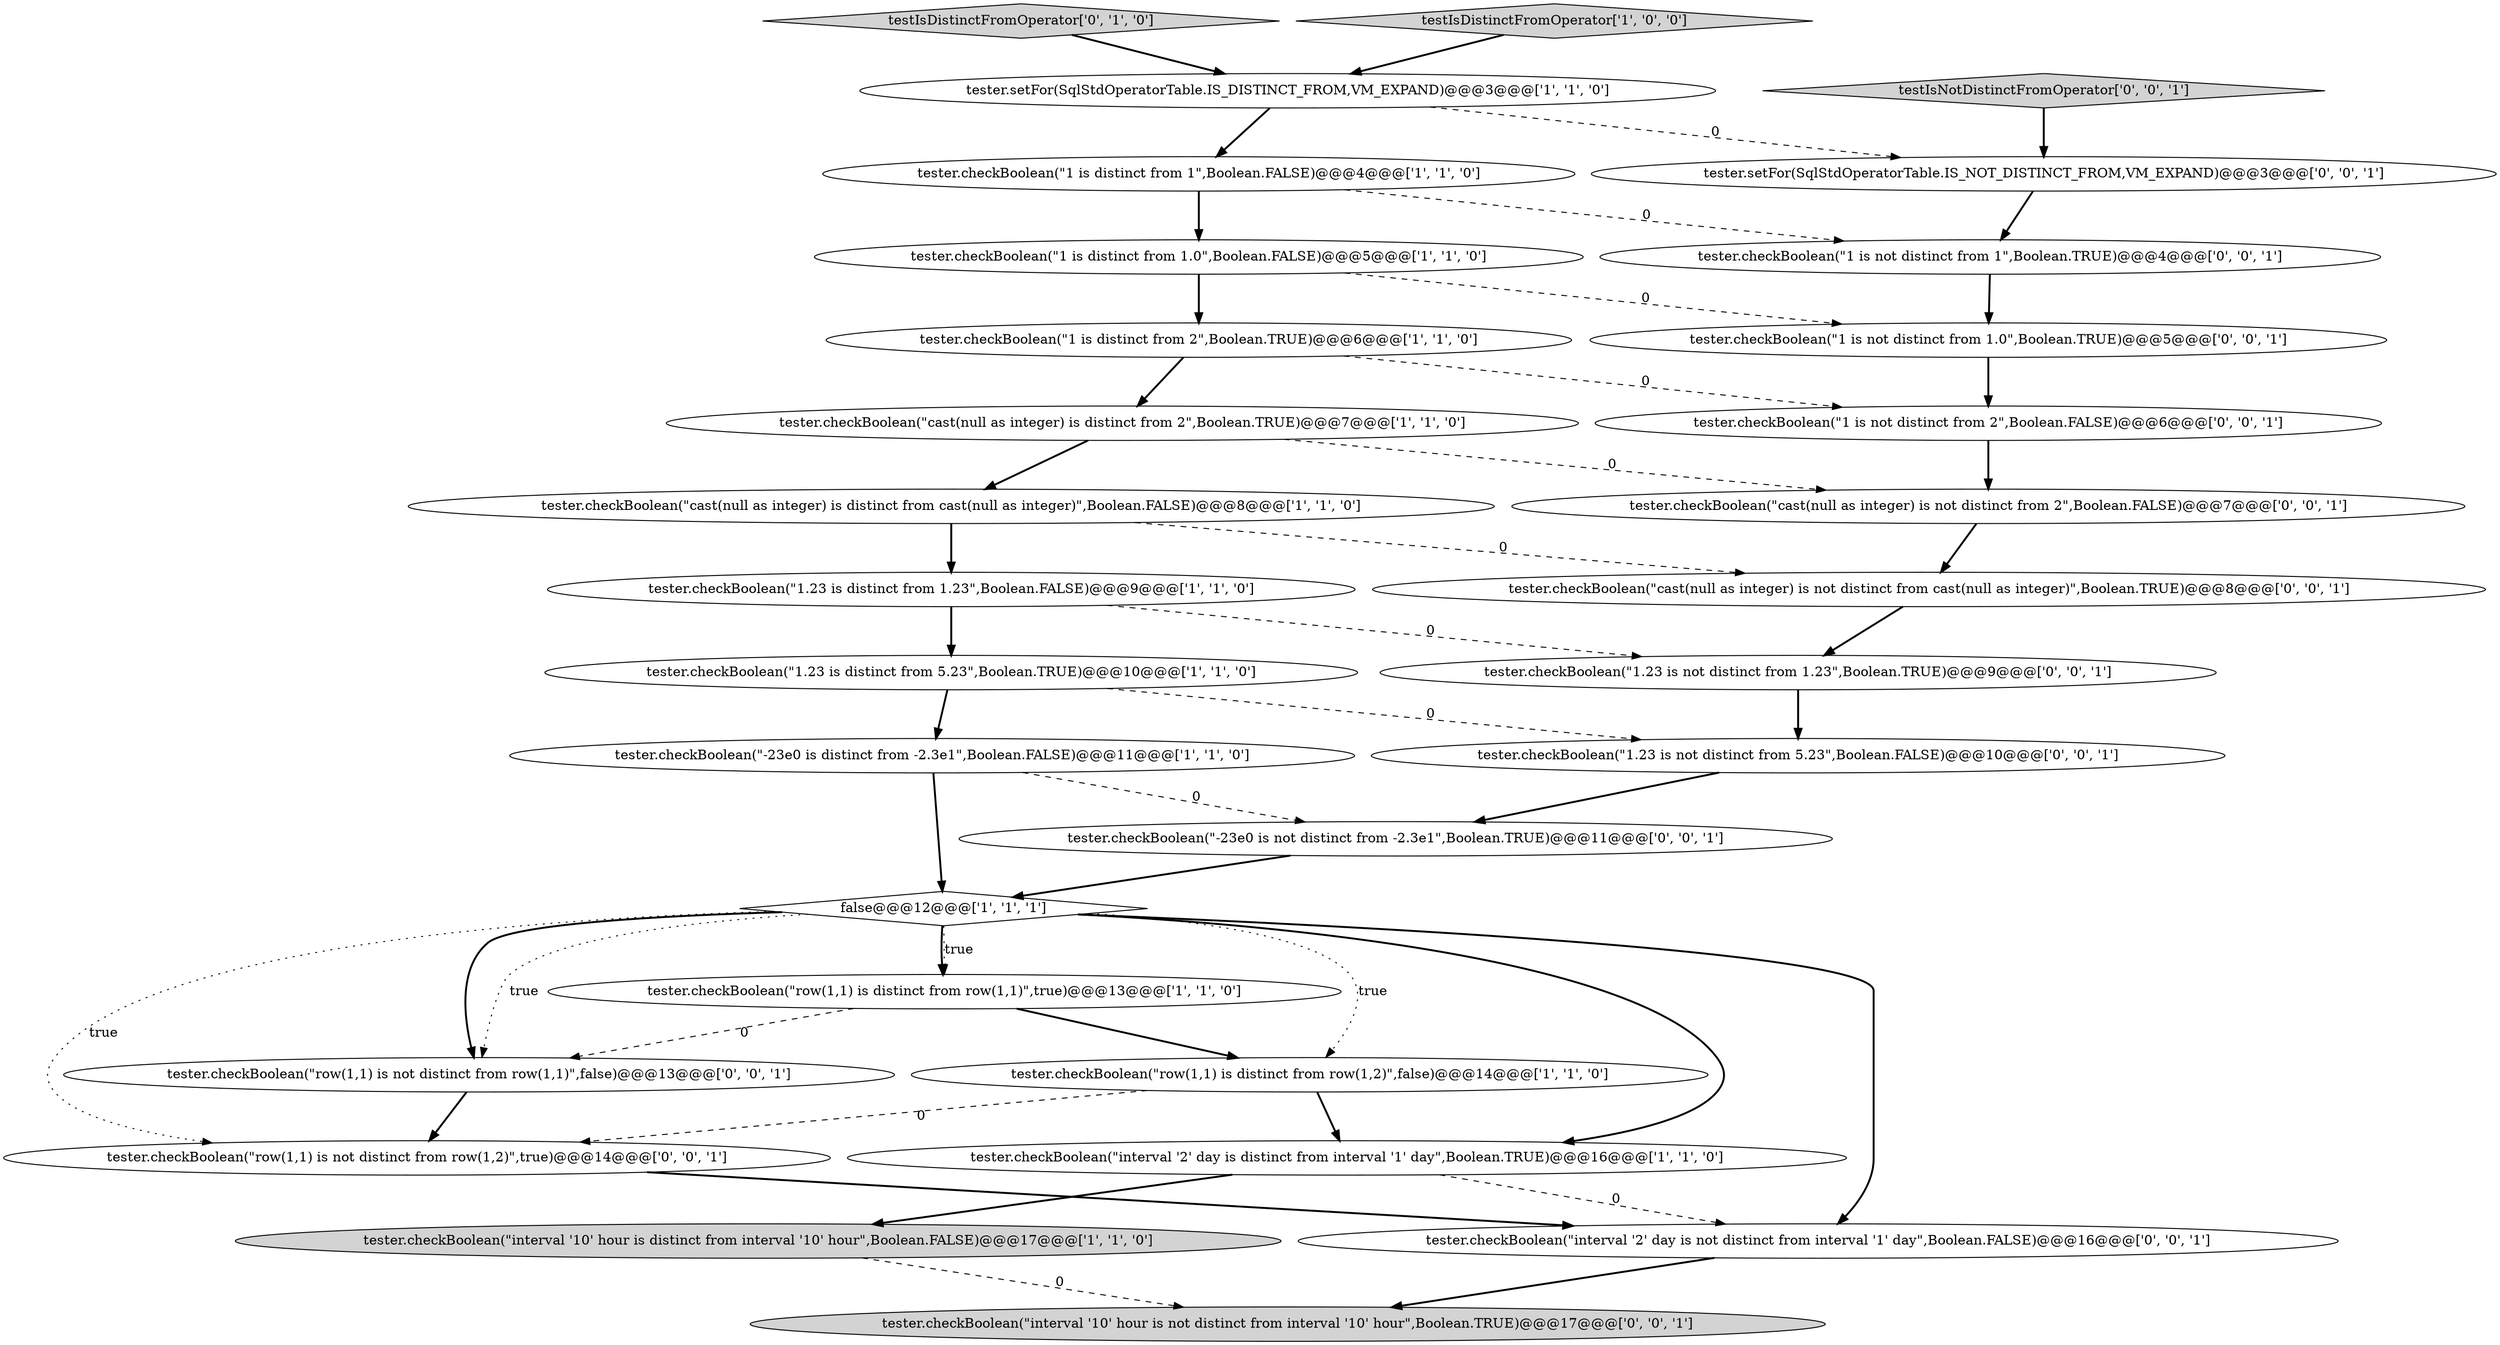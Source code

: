 digraph {
2 [style = filled, label = "tester.checkBoolean(\"interval '2' day is distinct from interval '1' day\",Boolean.TRUE)@@@16@@@['1', '1', '0']", fillcolor = white, shape = ellipse image = "AAA0AAABBB1BBB"];
25 [style = filled, label = "tester.checkBoolean(\"1 is not distinct from 1\",Boolean.TRUE)@@@4@@@['0', '0', '1']", fillcolor = white, shape = ellipse image = "AAA0AAABBB3BBB"];
6 [style = filled, label = "tester.checkBoolean(\"1.23 is distinct from 1.23\",Boolean.FALSE)@@@9@@@['1', '1', '0']", fillcolor = white, shape = ellipse image = "AAA0AAABBB1BBB"];
21 [style = filled, label = "tester.checkBoolean(\"interval '10' hour is not distinct from interval '10' hour\",Boolean.TRUE)@@@17@@@['0', '0', '1']", fillcolor = lightgray, shape = ellipse image = "AAA0AAABBB3BBB"];
7 [style = filled, label = "false@@@12@@@['1', '1', '1']", fillcolor = white, shape = diamond image = "AAA0AAABBB1BBB"];
26 [style = filled, label = "tester.checkBoolean(\"interval '2' day is not distinct from interval '1' day\",Boolean.FALSE)@@@16@@@['0', '0', '1']", fillcolor = white, shape = ellipse image = "AAA0AAABBB3BBB"];
23 [style = filled, label = "tester.setFor(SqlStdOperatorTable.IS_NOT_DISTINCT_FROM,VM_EXPAND)@@@3@@@['0', '0', '1']", fillcolor = white, shape = ellipse image = "AAA0AAABBB3BBB"];
29 [style = filled, label = "tester.checkBoolean(\"1.23 is not distinct from 1.23\",Boolean.TRUE)@@@9@@@['0', '0', '1']", fillcolor = white, shape = ellipse image = "AAA0AAABBB3BBB"];
8 [style = filled, label = "tester.checkBoolean(\"row(1,1) is distinct from row(1,1)\",true)@@@13@@@['1', '1', '0']", fillcolor = white, shape = ellipse image = "AAA0AAABBB1BBB"];
16 [style = filled, label = "tester.checkBoolean(\"-23e0 is not distinct from -2.3e1\",Boolean.TRUE)@@@11@@@['0', '0', '1']", fillcolor = white, shape = ellipse image = "AAA0AAABBB3BBB"];
4 [style = filled, label = "tester.checkBoolean(\"-23e0 is distinct from -2.3e1\",Boolean.FALSE)@@@11@@@['1', '1', '0']", fillcolor = white, shape = ellipse image = "AAA0AAABBB1BBB"];
18 [style = filled, label = "tester.checkBoolean(\"1 is not distinct from 2\",Boolean.FALSE)@@@6@@@['0', '0', '1']", fillcolor = white, shape = ellipse image = "AAA0AAABBB3BBB"];
15 [style = filled, label = "testIsDistinctFromOperator['0', '1', '0']", fillcolor = lightgray, shape = diamond image = "AAA0AAABBB2BBB"];
27 [style = filled, label = "tester.checkBoolean(\"row(1,1) is not distinct from row(1,2)\",true)@@@14@@@['0', '0', '1']", fillcolor = white, shape = ellipse image = "AAA0AAABBB3BBB"];
0 [style = filled, label = "tester.checkBoolean(\"interval '10' hour is distinct from interval '10' hour\",Boolean.FALSE)@@@17@@@['1', '1', '0']", fillcolor = lightgray, shape = ellipse image = "AAA0AAABBB1BBB"];
17 [style = filled, label = "tester.checkBoolean(\"row(1,1) is not distinct from row(1,1)\",false)@@@13@@@['0', '0', '1']", fillcolor = white, shape = ellipse image = "AAA0AAABBB3BBB"];
3 [style = filled, label = "tester.setFor(SqlStdOperatorTable.IS_DISTINCT_FROM,VM_EXPAND)@@@3@@@['1', '1', '0']", fillcolor = white, shape = ellipse image = "AAA0AAABBB1BBB"];
5 [style = filled, label = "tester.checkBoolean(\"1 is distinct from 1.0\",Boolean.FALSE)@@@5@@@['1', '1', '0']", fillcolor = white, shape = ellipse image = "AAA0AAABBB1BBB"];
28 [style = filled, label = "tester.checkBoolean(\"cast(null as integer) is not distinct from cast(null as integer)\",Boolean.TRUE)@@@8@@@['0', '0', '1']", fillcolor = white, shape = ellipse image = "AAA0AAABBB3BBB"];
20 [style = filled, label = "tester.checkBoolean(\"1.23 is not distinct from 5.23\",Boolean.FALSE)@@@10@@@['0', '0', '1']", fillcolor = white, shape = ellipse image = "AAA0AAABBB3BBB"];
19 [style = filled, label = "testIsNotDistinctFromOperator['0', '0', '1']", fillcolor = lightgray, shape = diamond image = "AAA0AAABBB3BBB"];
10 [style = filled, label = "tester.checkBoolean(\"cast(null as integer) is distinct from 2\",Boolean.TRUE)@@@7@@@['1', '1', '0']", fillcolor = white, shape = ellipse image = "AAA0AAABBB1BBB"];
1 [style = filled, label = "tester.checkBoolean(\"cast(null as integer) is distinct from cast(null as integer)\",Boolean.FALSE)@@@8@@@['1', '1', '0']", fillcolor = white, shape = ellipse image = "AAA0AAABBB1BBB"];
13 [style = filled, label = "tester.checkBoolean(\"1.23 is distinct from 5.23\",Boolean.TRUE)@@@10@@@['1', '1', '0']", fillcolor = white, shape = ellipse image = "AAA0AAABBB1BBB"];
11 [style = filled, label = "tester.checkBoolean(\"1 is distinct from 2\",Boolean.TRUE)@@@6@@@['1', '1', '0']", fillcolor = white, shape = ellipse image = "AAA0AAABBB1BBB"];
22 [style = filled, label = "tester.checkBoolean(\"1 is not distinct from 1.0\",Boolean.TRUE)@@@5@@@['0', '0', '1']", fillcolor = white, shape = ellipse image = "AAA0AAABBB3BBB"];
12 [style = filled, label = "tester.checkBoolean(\"1 is distinct from 1\",Boolean.FALSE)@@@4@@@['1', '1', '0']", fillcolor = white, shape = ellipse image = "AAA0AAABBB1BBB"];
9 [style = filled, label = "tester.checkBoolean(\"row(1,1) is distinct from row(1,2)\",false)@@@14@@@['1', '1', '0']", fillcolor = white, shape = ellipse image = "AAA0AAABBB1BBB"];
24 [style = filled, label = "tester.checkBoolean(\"cast(null as integer) is not distinct from 2\",Boolean.FALSE)@@@7@@@['0', '0', '1']", fillcolor = white, shape = ellipse image = "AAA0AAABBB3BBB"];
14 [style = filled, label = "testIsDistinctFromOperator['1', '0', '0']", fillcolor = lightgray, shape = diamond image = "AAA0AAABBB1BBB"];
14->3 [style = bold, label=""];
24->28 [style = bold, label=""];
28->29 [style = bold, label=""];
23->25 [style = bold, label=""];
18->24 [style = bold, label=""];
7->17 [style = bold, label=""];
4->16 [style = dashed, label="0"];
12->5 [style = bold, label=""];
25->22 [style = bold, label=""];
9->2 [style = bold, label=""];
13->20 [style = dashed, label="0"];
16->7 [style = bold, label=""];
9->27 [style = dashed, label="0"];
3->12 [style = bold, label=""];
7->9 [style = dotted, label="true"];
1->28 [style = dashed, label="0"];
7->8 [style = bold, label=""];
15->3 [style = bold, label=""];
4->7 [style = bold, label=""];
26->21 [style = bold, label=""];
7->26 [style = bold, label=""];
3->23 [style = dashed, label="0"];
29->20 [style = bold, label=""];
2->0 [style = bold, label=""];
1->6 [style = bold, label=""];
22->18 [style = bold, label=""];
27->26 [style = bold, label=""];
20->16 [style = bold, label=""];
12->25 [style = dashed, label="0"];
6->29 [style = dashed, label="0"];
11->10 [style = bold, label=""];
7->2 [style = bold, label=""];
11->18 [style = dashed, label="0"];
19->23 [style = bold, label=""];
6->13 [style = bold, label=""];
0->21 [style = dashed, label="0"];
8->9 [style = bold, label=""];
7->27 [style = dotted, label="true"];
8->17 [style = dashed, label="0"];
5->11 [style = bold, label=""];
17->27 [style = bold, label=""];
2->26 [style = dashed, label="0"];
10->1 [style = bold, label=""];
7->8 [style = dotted, label="true"];
7->17 [style = dotted, label="true"];
10->24 [style = dashed, label="0"];
13->4 [style = bold, label=""];
5->22 [style = dashed, label="0"];
}
